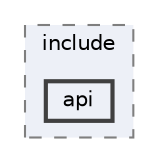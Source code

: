digraph "becommons/include/api"
{
 // LATEX_PDF_SIZE
  bgcolor="transparent";
  edge [fontname=Helvetica,fontsize=10,labelfontname=Helvetica,labelfontsize=10];
  node [fontname=Helvetica,fontsize=10,shape=box,height=0.2,width=0.4];
  compound=true
  subgraph clusterdir_9a744b5567c265deacf566b467d8af59 {
    graph [ bgcolor="#edf0f7", pencolor="grey50", label="include", fontname=Helvetica,fontsize=10 style="filled,dashed", URL="dir_9a744b5567c265deacf566b467d8af59.html",tooltip=""]
  dir_e07a69a71bd80e8a87e2f4fd89c68eef [label="api", fillcolor="#edf0f7", color="grey25", style="filled,bold", URL="dir_e07a69a71bd80e8a87e2f4fd89c68eef.html",tooltip=""];
  }
}
